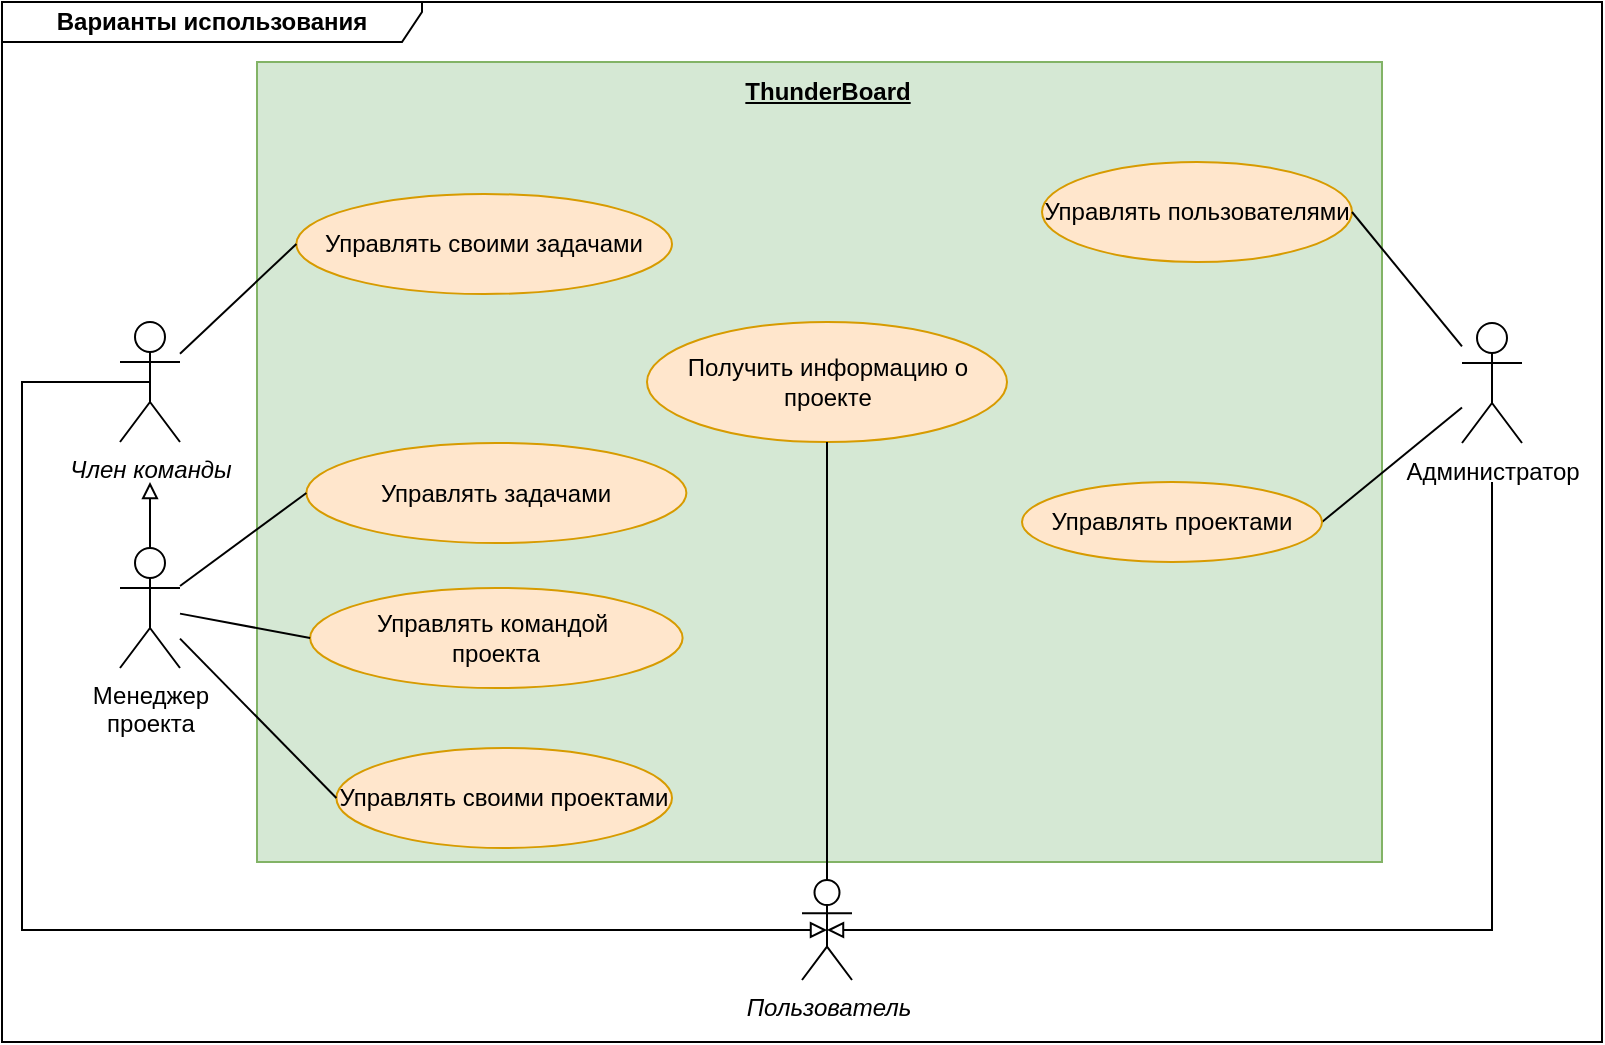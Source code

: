 <mxfile version="22.1.7" type="github">
  <diagram name="Страница — 1" id="0Fe31fzupErIYnQnvtf8">
    <mxGraphModel dx="1762" dy="785" grid="1" gridSize="10" guides="1" tooltips="1" connect="1" arrows="1" fold="1" page="1" pageScale="1" pageWidth="1169" pageHeight="827" math="0" shadow="0">
      <root>
        <mxCell id="0" />
        <mxCell id="1" parent="0" />
        <mxCell id="GLMFBdCi1oCmCL03dTun-25" value="" style="html=1;dropTarget=0;whiteSpace=wrap;fillColor=#d5e8d4;strokeColor=#82b366;" parent="1" vertex="1">
          <mxGeometry x="317.5" y="310" width="562.5" height="400" as="geometry" />
        </mxCell>
        <mxCell id="GLMFBdCi1oCmCL03dTun-1" value="&lt;div&gt;&lt;i&gt;Член команды&lt;/i&gt;&lt;br&gt;&lt;/div&gt;" style="shape=umlActor;verticalLabelPosition=bottom;verticalAlign=top;html=1;outlineConnect=0;" parent="1" vertex="1">
          <mxGeometry x="249" y="440" width="30" height="60" as="geometry" />
        </mxCell>
        <mxCell id="GLMFBdCi1oCmCL03dTun-5" value="&lt;div&gt;Менеджер&lt;/div&gt;&lt;div&gt;проекта&lt;/div&gt;" style="shape=umlActor;verticalLabelPosition=bottom;verticalAlign=top;html=1;outlineConnect=0;" parent="1" vertex="1">
          <mxGeometry x="249" y="553" width="30" height="60" as="geometry" />
        </mxCell>
        <mxCell id="GLMFBdCi1oCmCL03dTun-8" value="" style="endArrow=none;html=1;rounded=0;endFill=0;startArrow=block;startFill=0;" parent="1" target="GLMFBdCi1oCmCL03dTun-5" edge="1">
          <mxGeometry width="50" height="50" relative="1" as="geometry">
            <mxPoint x="264" y="520" as="sourcePoint" />
            <mxPoint x="319" y="586" as="targetPoint" />
          </mxGeometry>
        </mxCell>
        <mxCell id="GLMFBdCi1oCmCL03dTun-11" value="Управлять задачами" style="ellipse;whiteSpace=wrap;html=1;fillColor=#ffe6cc;strokeColor=#d79b00;" parent="1" vertex="1">
          <mxGeometry x="342.19" y="500.5" width="190" height="50" as="geometry" />
        </mxCell>
        <mxCell id="GLMFBdCi1oCmCL03dTun-13" value="&lt;div&gt;Получить информацию о проекте&lt;/div&gt;" style="ellipse;whiteSpace=wrap;html=1;fillColor=#ffe6cc;strokeColor=#d79b00;" parent="1" vertex="1">
          <mxGeometry x="512.5" y="440" width="180" height="60" as="geometry" />
        </mxCell>
        <mxCell id="GLMFBdCi1oCmCL03dTun-16" value="" style="endArrow=none;html=1;rounded=0;entryX=0;entryY=0.5;entryDx=0;entryDy=0;" parent="1" source="GLMFBdCi1oCmCL03dTun-5" target="GLMFBdCi1oCmCL03dTun-11" edge="1">
          <mxGeometry width="50" height="50" relative="1" as="geometry">
            <mxPoint x="280" y="563" as="sourcePoint" />
            <mxPoint x="520" y="383" as="targetPoint" />
          </mxGeometry>
        </mxCell>
        <mxCell id="GLMFBdCi1oCmCL03dTun-18" value="" style="endArrow=none;html=1;rounded=0;entryX=0.5;entryY=1;entryDx=0;entryDy=0;" parent="1" source="lGO7hTWIb2XyCQaGKHkS-3" target="GLMFBdCi1oCmCL03dTun-13" edge="1">
          <mxGeometry width="50" height="50" relative="1" as="geometry">
            <mxPoint x="470" y="460" as="sourcePoint" />
            <mxPoint x="520" y="410" as="targetPoint" />
          </mxGeometry>
        </mxCell>
        <mxCell id="GLMFBdCi1oCmCL03dTun-23" value="&lt;b&gt;Варианты использования&lt;/b&gt;" style="shape=umlFrame;whiteSpace=wrap;html=1;pointerEvents=0;width=210;height=20;" parent="1" vertex="1">
          <mxGeometry x="190" y="280" width="800" height="520" as="geometry" />
        </mxCell>
        <mxCell id="GLMFBdCi1oCmCL03dTun-27" value="&lt;div&gt;Управлять командой&amp;nbsp;&lt;/div&gt;&lt;div&gt;проекта&lt;/div&gt;" style="ellipse;whiteSpace=wrap;html=1;fillColor=#ffe6cc;strokeColor=#d79b00;" parent="1" vertex="1">
          <mxGeometry x="344.06" y="573" width="186.25" height="50" as="geometry" />
        </mxCell>
        <mxCell id="GLMFBdCi1oCmCL03dTun-28" value="" style="endArrow=none;html=1;rounded=0;entryX=0;entryY=0.5;entryDx=0;entryDy=0;" parent="1" source="GLMFBdCi1oCmCL03dTun-5" target="GLMFBdCi1oCmCL03dTun-27" edge="1">
          <mxGeometry width="50" height="50" relative="1" as="geometry">
            <mxPoint x="470" y="463" as="sourcePoint" />
            <mxPoint x="520" y="413" as="targetPoint" />
          </mxGeometry>
        </mxCell>
        <mxCell id="GLMFBdCi1oCmCL03dTun-29" value="Управлять пользователями" style="ellipse;whiteSpace=wrap;html=1;fillColor=#ffe6cc;strokeColor=#d79b00;" parent="1" vertex="1">
          <mxGeometry x="710" y="360" width="155" height="50" as="geometry" />
        </mxCell>
        <mxCell id="GLMFBdCi1oCmCL03dTun-30" value="" style="endArrow=none;html=1;rounded=0;exitX=1;exitY=0.5;exitDx=0;exitDy=0;" parent="1" source="GLMFBdCi1oCmCL03dTun-29" target="GLMFBdCi1oCmCL03dTun-49" edge="1">
          <mxGeometry width="50" height="50" relative="1" as="geometry">
            <mxPoint x="470" y="490" as="sourcePoint" />
            <mxPoint x="520" y="440" as="targetPoint" />
          </mxGeometry>
        </mxCell>
        <mxCell id="GLMFBdCi1oCmCL03dTun-32" value="" style="endArrow=none;html=1;rounded=0;entryX=1;entryY=0.5;entryDx=0;entryDy=0;" parent="1" source="GLMFBdCi1oCmCL03dTun-49" target="DlbZdIHzd7oVlVPWz-om-2" edge="1">
          <mxGeometry width="50" height="50" relative="1" as="geometry">
            <mxPoint x="470" y="490" as="sourcePoint" />
            <mxPoint x="870" y="705" as="targetPoint" />
          </mxGeometry>
        </mxCell>
        <mxCell id="GLMFBdCi1oCmCL03dTun-48" value="&lt;u&gt;&lt;b&gt;ThunderBoard&lt;br&gt;&lt;/b&gt;&lt;/u&gt;" style="text;html=1;strokeColor=none;fillColor=none;align=center;verticalAlign=middle;whiteSpace=wrap;rounded=0;" parent="1" vertex="1">
          <mxGeometry x="572.5" y="310" width="60" height="30" as="geometry" />
        </mxCell>
        <mxCell id="GLMFBdCi1oCmCL03dTun-49" value="&lt;div&gt;Администратор&lt;/div&gt;" style="shape=umlActor;verticalLabelPosition=bottom;verticalAlign=top;html=1;outlineConnect=0;" parent="1" vertex="1">
          <mxGeometry x="920" y="440.5" width="30" height="60" as="geometry" />
        </mxCell>
        <mxCell id="GLMFBdCi1oCmCL03dTun-60" value="Управлять своими проектами" style="ellipse;whiteSpace=wrap;html=1;fillColor=#ffe6cc;strokeColor=#d79b00;" parent="1" vertex="1">
          <mxGeometry x="357.19" y="653" width="167.81" height="50" as="geometry" />
        </mxCell>
        <mxCell id="GLMFBdCi1oCmCL03dTun-61" value="" style="endArrow=none;html=1;rounded=0;entryX=0;entryY=0.5;entryDx=0;entryDy=0;" parent="1" source="GLMFBdCi1oCmCL03dTun-5" target="GLMFBdCi1oCmCL03dTun-60" edge="1">
          <mxGeometry width="50" height="50" relative="1" as="geometry">
            <mxPoint x="540" y="543" as="sourcePoint" />
            <mxPoint x="590" y="493" as="targetPoint" />
          </mxGeometry>
        </mxCell>
        <mxCell id="GLMFBdCi1oCmCL03dTun-73" value="Управлять своими задачами" style="ellipse;whiteSpace=wrap;html=1;fillColor=#ffe6cc;strokeColor=#d79b00;" parent="1" vertex="1">
          <mxGeometry x="337.19" y="376" width="187.81" height="50" as="geometry" />
        </mxCell>
        <mxCell id="GLMFBdCi1oCmCL03dTun-74" value="" style="endArrow=none;html=1;rounded=0;entryX=0;entryY=0.5;entryDx=0;entryDy=0;" parent="1" source="GLMFBdCi1oCmCL03dTun-1" target="GLMFBdCi1oCmCL03dTun-73" edge="1">
          <mxGeometry width="50" height="50" relative="1" as="geometry">
            <mxPoint x="540" y="546" as="sourcePoint" />
            <mxPoint x="590" y="496" as="targetPoint" />
          </mxGeometry>
        </mxCell>
        <mxCell id="DlbZdIHzd7oVlVPWz-om-2" value="Управлять проектами" style="ellipse;whiteSpace=wrap;html=1;fillColor=#ffe6cc;strokeColor=#d79b00;" parent="1" vertex="1">
          <mxGeometry x="700" y="520" width="150" height="40" as="geometry" />
        </mxCell>
        <mxCell id="lGO7hTWIb2XyCQaGKHkS-3" value="&lt;div&gt;&lt;i&gt;Пользователь&lt;/i&gt;&lt;/div&gt;" style="shape=umlActor;verticalLabelPosition=bottom;verticalAlign=top;html=1;outlineConnect=0;" parent="1" vertex="1">
          <mxGeometry x="590" y="719" width="25" height="50" as="geometry" />
        </mxCell>
        <mxCell id="lGO7hTWIb2XyCQaGKHkS-6" value="" style="endArrow=none;html=1;rounded=0;endFill=0;startArrow=block;startFill=0;exitX=0.5;exitY=0.5;exitDx=0;exitDy=0;exitPerimeter=0;entryX=0.5;entryY=0.5;entryDx=0;entryDy=0;entryPerimeter=0;" parent="1" source="lGO7hTWIb2XyCQaGKHkS-3" target="GLMFBdCi1oCmCL03dTun-1" edge="1">
          <mxGeometry width="50" height="50" relative="1" as="geometry">
            <mxPoint x="225" y="450" as="sourcePoint" />
            <mxPoint x="225" y="380" as="targetPoint" />
            <Array as="points">
              <mxPoint x="200" y="744" />
              <mxPoint x="200" y="470" />
            </Array>
          </mxGeometry>
        </mxCell>
        <mxCell id="lGO7hTWIb2XyCQaGKHkS-7" value="" style="endArrow=none;html=1;rounded=0;endFill=0;startArrow=block;startFill=0;exitX=0.5;exitY=0.5;exitDx=0;exitDy=0;exitPerimeter=0;" parent="1" source="lGO7hTWIb2XyCQaGKHkS-3" edge="1">
          <mxGeometry width="50" height="50" relative="1" as="geometry">
            <mxPoint x="613" y="795" as="sourcePoint" />
            <mxPoint x="935" y="520" as="targetPoint" />
            <Array as="points">
              <mxPoint x="935" y="744" />
            </Array>
          </mxGeometry>
        </mxCell>
      </root>
    </mxGraphModel>
  </diagram>
</mxfile>
